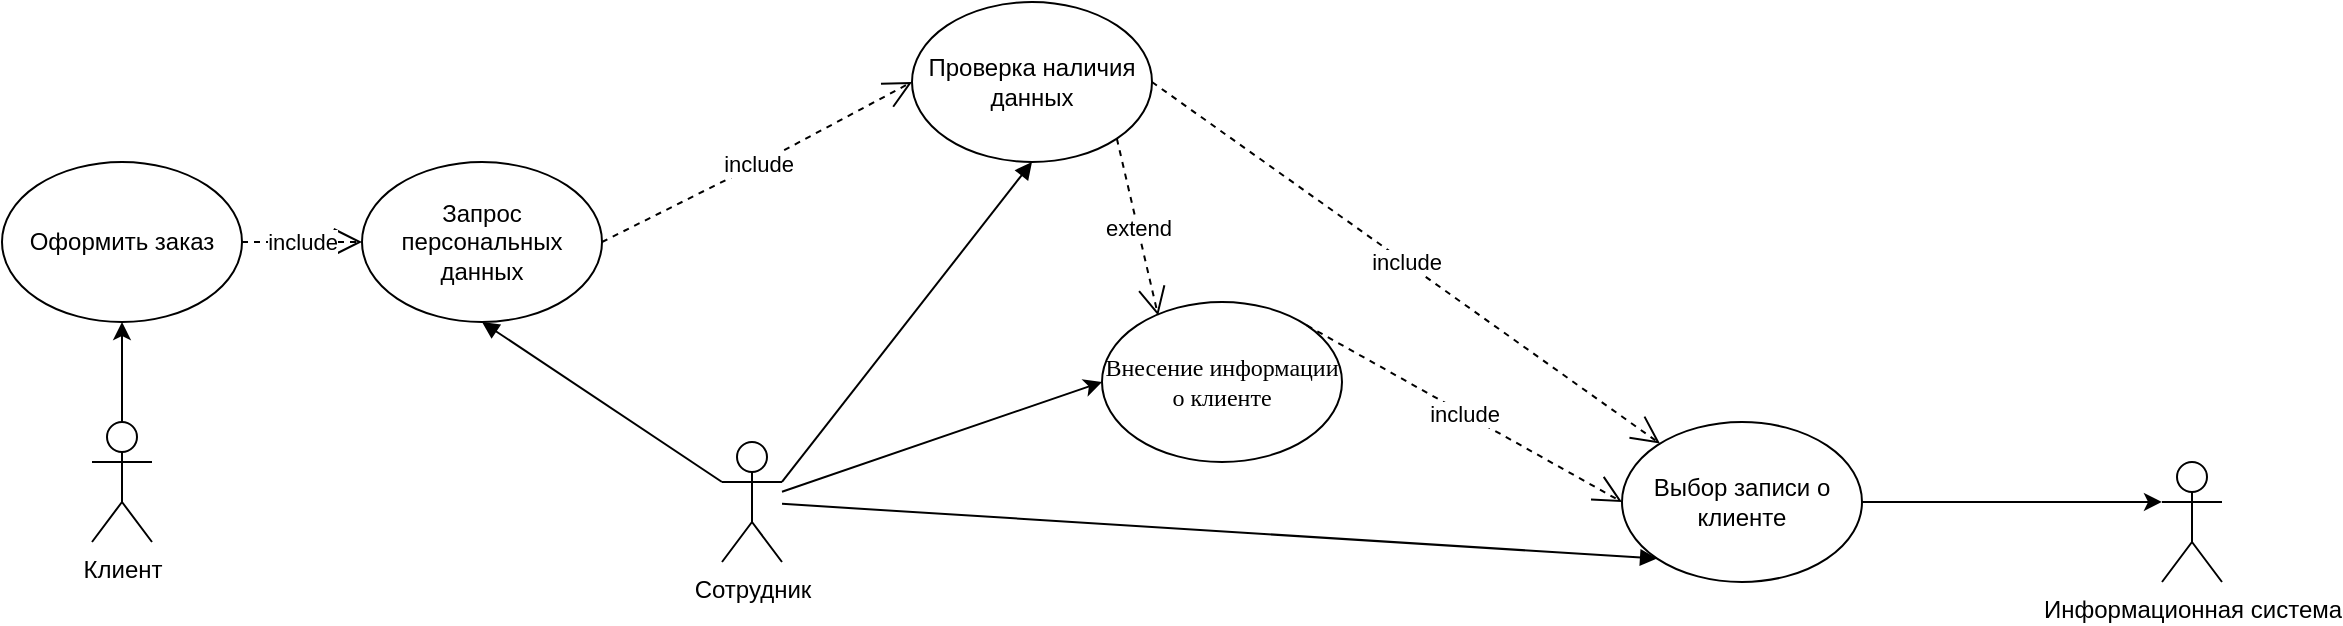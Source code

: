<mxfile version="20.3.0" type="device"><diagram id="L5cqoVlSjWYqXfQfjenI" name="Страница 1"><mxGraphModel dx="713" dy="752" grid="1" gridSize="10" guides="1" tooltips="1" connect="1" arrows="1" fold="1" page="1" pageScale="1" pageWidth="1654" pageHeight="1169" math="0" shadow="0"><root><mxCell id="0"/><mxCell id="1" parent="0"/><mxCell id="FvCKHzoURmUhEEzAw_OF-3" style="edgeStyle=orthogonalEdgeStyle;rounded=0;orthogonalLoop=1;jettySize=auto;html=1;" edge="1" parent="1" source="FvCKHzoURmUhEEzAw_OF-1" target="FvCKHzoURmUhEEzAw_OF-2"><mxGeometry relative="1" as="geometry"/></mxCell><mxCell id="FvCKHzoURmUhEEzAw_OF-1" value="Клиент" style="shape=umlActor;verticalLabelPosition=bottom;verticalAlign=top;html=1;outlineConnect=0;" vertex="1" parent="1"><mxGeometry x="75" y="710" width="30" height="60" as="geometry"/></mxCell><mxCell id="FvCKHzoURmUhEEzAw_OF-2" value="Оформить заказ" style="ellipse;whiteSpace=wrap;html=1;" vertex="1" parent="1"><mxGeometry x="30" y="580" width="120" height="80" as="geometry"/></mxCell><mxCell id="FvCKHzoURmUhEEzAw_OF-4" value="Сотрудник" style="shape=umlActor;verticalLabelPosition=bottom;verticalAlign=top;html=1;outlineConnect=0;" vertex="1" parent="1"><mxGeometry x="390" y="720" width="30" height="60" as="geometry"/></mxCell><mxCell id="FvCKHzoURmUhEEzAw_OF-5" value="Информационная система" style="shape=umlActor;verticalLabelPosition=bottom;verticalAlign=top;html=1;outlineConnect=0;" vertex="1" parent="1"><mxGeometry x="1110" y="730" width="30" height="60" as="geometry"/></mxCell><mxCell id="FvCKHzoURmUhEEzAw_OF-7" value="Запрос персональных данных" style="ellipse;whiteSpace=wrap;html=1;" vertex="1" parent="1"><mxGeometry x="210" y="580" width="120" height="80" as="geometry"/></mxCell><mxCell id="FvCKHzoURmUhEEzAw_OF-8" value="Проверка наличия данных" style="ellipse;whiteSpace=wrap;html=1;" vertex="1" parent="1"><mxGeometry x="485" y="500" width="120" height="80" as="geometry"/></mxCell><mxCell id="FvCKHzoURmUhEEzAw_OF-9" value="&lt;p class=&quot;MsoNormal&quot;&gt;&lt;span style=&quot;font-family: &amp;quot;Times New Roman&amp;quot;;&quot;&gt;&lt;font face=&quot;Times New Roman&quot;&gt;Внесение информации о клиенте&lt;/font&gt;&lt;/span&gt;&lt;/p&gt;" style="ellipse;whiteSpace=wrap;html=1;" vertex="1" parent="1"><mxGeometry x="580" y="650" width="120" height="80" as="geometry"/></mxCell><mxCell id="FvCKHzoURmUhEEzAw_OF-27" style="edgeStyle=orthogonalEdgeStyle;rounded=0;orthogonalLoop=1;jettySize=auto;html=1;entryX=0;entryY=0.333;entryDx=0;entryDy=0;entryPerimeter=0;" edge="1" parent="1" source="FvCKHzoURmUhEEzAw_OF-10" target="FvCKHzoURmUhEEzAw_OF-5"><mxGeometry relative="1" as="geometry"/></mxCell><mxCell id="FvCKHzoURmUhEEzAw_OF-10" value="Выбор записи о клиенте" style="ellipse;whiteSpace=wrap;html=1;" vertex="1" parent="1"><mxGeometry x="840" y="710" width="120" height="80" as="geometry"/></mxCell><mxCell id="FvCKHzoURmUhEEzAw_OF-11" value="" style="html=1;verticalAlign=bottom;endArrow=block;rounded=0;exitX=1;exitY=0.333;exitDx=0;exitDy=0;exitPerimeter=0;entryX=0.5;entryY=1;entryDx=0;entryDy=0;" edge="1" parent="1" source="FvCKHzoURmUhEEzAw_OF-4" target="FvCKHzoURmUhEEzAw_OF-8"><mxGeometry width="80" relative="1" as="geometry"><mxPoint x="450" y="860" as="sourcePoint"/><mxPoint x="530" y="860" as="targetPoint"/></mxGeometry></mxCell><mxCell id="FvCKHzoURmUhEEzAw_OF-14" value="" style="html=1;verticalAlign=bottom;endArrow=block;rounded=0;exitX=0;exitY=0.333;exitDx=0;exitDy=0;exitPerimeter=0;entryX=0.5;entryY=1;entryDx=0;entryDy=0;" edge="1" parent="1" source="FvCKHzoURmUhEEzAw_OF-4" target="FvCKHzoURmUhEEzAw_OF-7"><mxGeometry width="80" relative="1" as="geometry"><mxPoint x="380.0" y="760" as="sourcePoint"/><mxPoint x="440.0" y="670" as="targetPoint"/></mxGeometry></mxCell><mxCell id="FvCKHzoURmUhEEzAw_OF-16" value="include" style="endArrow=open;endSize=12;dashed=1;html=1;rounded=0;exitX=1;exitY=0.5;exitDx=0;exitDy=0;entryX=0;entryY=0.5;entryDx=0;entryDy=0;" edge="1" parent="1" source="FvCKHzoURmUhEEzAw_OF-7" target="FvCKHzoURmUhEEzAw_OF-8"><mxGeometry width="160" relative="1" as="geometry"><mxPoint x="280" y="650" as="sourcePoint"/><mxPoint x="440" y="650" as="targetPoint"/><Array as="points"><mxPoint x="410" y="580"/></Array></mxGeometry></mxCell><mxCell id="FvCKHzoURmUhEEzAw_OF-17" value="include&lt;br&gt;" style="endArrow=open;endSize=12;dashed=1;html=1;rounded=0;exitX=1;exitY=0.5;exitDx=0;exitDy=0;" edge="1" parent="1" source="FvCKHzoURmUhEEzAw_OF-8" target="FvCKHzoURmUhEEzAw_OF-10"><mxGeometry width="160" relative="1" as="geometry"><mxPoint x="280" y="650" as="sourcePoint"/><mxPoint x="440" y="650" as="targetPoint"/></mxGeometry></mxCell><mxCell id="FvCKHzoURmUhEEzAw_OF-18" value="extend" style="endArrow=open;endSize=12;dashed=1;html=1;rounded=0;exitX=1;exitY=1;exitDx=0;exitDy=0;entryX=0.234;entryY=0.085;entryDx=0;entryDy=0;entryPerimeter=0;" edge="1" parent="1" source="FvCKHzoURmUhEEzAw_OF-8" target="FvCKHzoURmUhEEzAw_OF-9"><mxGeometry width="160" relative="1" as="geometry"><mxPoint x="530" y="600" as="sourcePoint"/><mxPoint x="690" y="600" as="targetPoint"/></mxGeometry></mxCell><mxCell id="FvCKHzoURmUhEEzAw_OF-19" value="include&lt;br&gt;" style="endArrow=open;endSize=12;dashed=1;html=1;rounded=0;exitX=1;exitY=0;exitDx=0;exitDy=0;" edge="1" parent="1" source="FvCKHzoURmUhEEzAw_OF-9"><mxGeometry width="160" relative="1" as="geometry"><mxPoint x="530" y="600" as="sourcePoint"/><mxPoint x="840" y="750" as="targetPoint"/></mxGeometry></mxCell><mxCell id="FvCKHzoURmUhEEzAw_OF-20" value="include" style="endArrow=open;endSize=12;dashed=1;html=1;rounded=0;exitX=1;exitY=0.5;exitDx=0;exitDy=0;entryX=0;entryY=0.5;entryDx=0;entryDy=0;" edge="1" parent="1" source="FvCKHzoURmUhEEzAw_OF-2" target="FvCKHzoURmUhEEzAw_OF-7"><mxGeometry width="160" relative="1" as="geometry"><mxPoint x="280" y="620" as="sourcePoint"/><mxPoint x="440" y="620" as="targetPoint"/></mxGeometry></mxCell><mxCell id="FvCKHzoURmUhEEzAw_OF-24" value="" style="endArrow=classic;html=1;rounded=0;entryX=0;entryY=0.5;entryDx=0;entryDy=0;" edge="1" parent="1" source="FvCKHzoURmUhEEzAw_OF-4" target="FvCKHzoURmUhEEzAw_OF-9"><mxGeometry width="50" height="50" relative="1" as="geometry"><mxPoint x="630" y="970" as="sourcePoint"/><mxPoint x="680" y="920" as="targetPoint"/></mxGeometry></mxCell><mxCell id="FvCKHzoURmUhEEzAw_OF-25" value="" style="html=1;verticalAlign=bottom;endArrow=block;rounded=0;entryX=0;entryY=1;entryDx=0;entryDy=0;" edge="1" parent="1" source="FvCKHzoURmUhEEzAw_OF-4" target="FvCKHzoURmUhEEzAw_OF-10"><mxGeometry x="0.086" y="17" width="80" relative="1" as="geometry"><mxPoint x="610" y="940" as="sourcePoint"/><mxPoint x="690" y="940" as="targetPoint"/><mxPoint as="offset"/></mxGeometry></mxCell></root></mxGraphModel></diagram></mxfile>